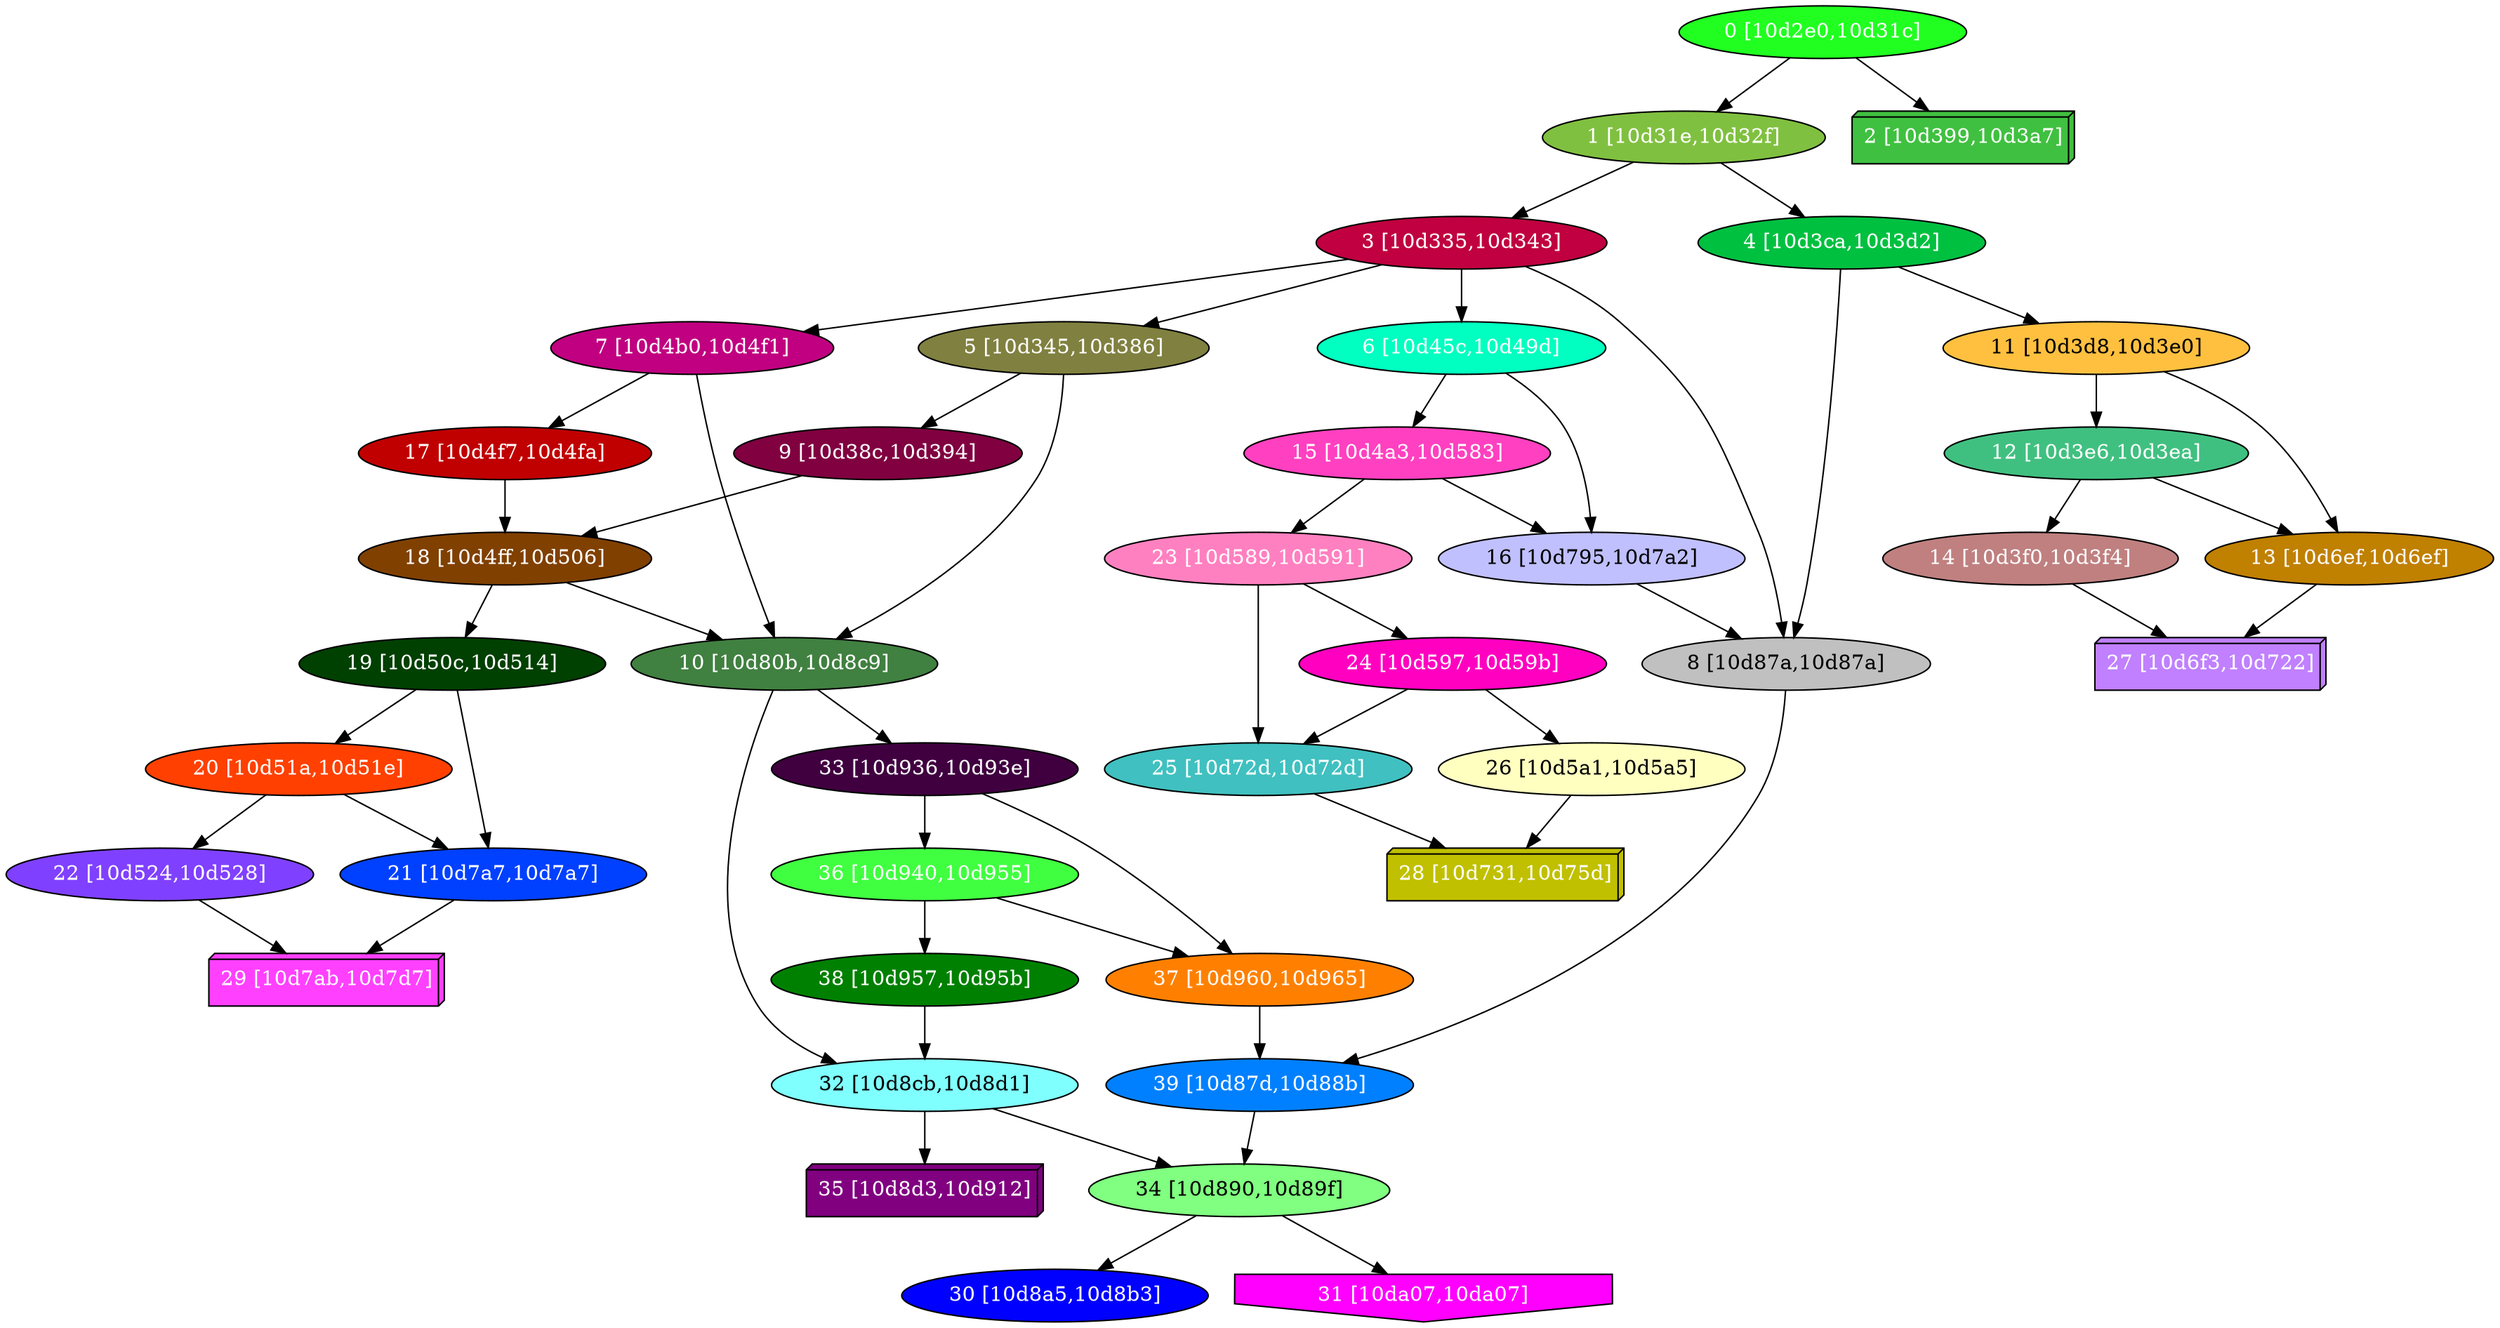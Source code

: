 diGraph libnss3{
	libnss3_0  [style=filled fillcolor="#20FF20" fontcolor="#ffffff" shape=oval label="0 [10d2e0,10d31c]"]
	libnss3_1  [style=filled fillcolor="#80C040" fontcolor="#ffffff" shape=oval label="1 [10d31e,10d32f]"]
	libnss3_2  [style=filled fillcolor="#40C040" fontcolor="#ffffff" shape=box3d label="2 [10d399,10d3a7]"]
	libnss3_3  [style=filled fillcolor="#C00040" fontcolor="#ffffff" shape=oval label="3 [10d335,10d343]"]
	libnss3_4  [style=filled fillcolor="#00C040" fontcolor="#ffffff" shape=oval label="4 [10d3ca,10d3d2]"]
	libnss3_5  [style=filled fillcolor="#808040" fontcolor="#ffffff" shape=oval label="5 [10d345,10d386]"]
	libnss3_6  [style=filled fillcolor="#00FFC0" fontcolor="#ffffff" shape=oval label="6 [10d45c,10d49d]"]
	libnss3_7  [style=filled fillcolor="#C00080" fontcolor="#ffffff" shape=oval label="7 [10d4b0,10d4f1]"]
	libnss3_8  [style=filled fillcolor="#C0C0C0" fontcolor="#000000" shape=oval label="8 [10d87a,10d87a]"]
	libnss3_9  [style=filled fillcolor="#800040" fontcolor="#ffffff" shape=oval label="9 [10d38c,10d394]"]
	libnss3_a  [style=filled fillcolor="#408040" fontcolor="#ffffff" shape=oval label="10 [10d80b,10d8c9]"]
	libnss3_b  [style=filled fillcolor="#FFC040" fontcolor="#000000" shape=oval label="11 [10d3d8,10d3e0]"]
	libnss3_c  [style=filled fillcolor="#40C080" fontcolor="#ffffff" shape=oval label="12 [10d3e6,10d3ea]"]
	libnss3_d  [style=filled fillcolor="#C08000" fontcolor="#ffffff" shape=oval label="13 [10d6ef,10d6ef]"]
	libnss3_e  [style=filled fillcolor="#C08080" fontcolor="#ffffff" shape=oval label="14 [10d3f0,10d3f4]"]
	libnss3_f  [style=filled fillcolor="#FF40C0" fontcolor="#ffffff" shape=oval label="15 [10d4a3,10d583]"]
	libnss3_10  [style=filled fillcolor="#C0C0FF" fontcolor="#000000" shape=oval label="16 [10d795,10d7a2]"]
	libnss3_11  [style=filled fillcolor="#C00000" fontcolor="#ffffff" shape=oval label="17 [10d4f7,10d4fa]"]
	libnss3_12  [style=filled fillcolor="#804000" fontcolor="#ffffff" shape=oval label="18 [10d4ff,10d506]"]
	libnss3_13  [style=filled fillcolor="#004000" fontcolor="#ffffff" shape=oval label="19 [10d50c,10d514]"]
	libnss3_14  [style=filled fillcolor="#FF4000" fontcolor="#ffffff" shape=oval label="20 [10d51a,10d51e]"]
	libnss3_15  [style=filled fillcolor="#0040FF" fontcolor="#ffffff" shape=oval label="21 [10d7a7,10d7a7]"]
	libnss3_16  [style=filled fillcolor="#8040FF" fontcolor="#ffffff" shape=oval label="22 [10d524,10d528]"]
	libnss3_17  [style=filled fillcolor="#FF80C0" fontcolor="#ffffff" shape=oval label="23 [10d589,10d591]"]
	libnss3_18  [style=filled fillcolor="#FF00C0" fontcolor="#ffffff" shape=oval label="24 [10d597,10d59b]"]
	libnss3_19  [style=filled fillcolor="#40C0C0" fontcolor="#ffffff" shape=oval label="25 [10d72d,10d72d]"]
	libnss3_1a  [style=filled fillcolor="#FFFFC0" fontcolor="#000000" shape=oval label="26 [10d5a1,10d5a5]"]
	libnss3_1b  [style=filled fillcolor="#C080FF" fontcolor="#ffffff" shape=box3d label="27 [10d6f3,10d722]"]
	libnss3_1c  [style=filled fillcolor="#C0C000" fontcolor="#ffffff" shape=box3d label="28 [10d731,10d75d]"]
	libnss3_1d  [style=filled fillcolor="#FF40FF" fontcolor="#ffffff" shape=box3d label="29 [10d7ab,10d7d7]"]
	libnss3_1e  [style=filled fillcolor="#0000FF" fontcolor="#ffffff" shape=oval label="30 [10d8a5,10d8b3]"]
	libnss3_1f  [style=filled fillcolor="#FF00FF" fontcolor="#ffffff" shape=invhouse label="31 [10da07,10da07]"]
	libnss3_20  [style=filled fillcolor="#80FFFF" fontcolor="#000000" shape=oval label="32 [10d8cb,10d8d1]"]
	libnss3_21  [style=filled fillcolor="#400040" fontcolor="#ffffff" shape=oval label="33 [10d936,10d93e]"]
	libnss3_22  [style=filled fillcolor="#80FF80" fontcolor="#000000" shape=oval label="34 [10d890,10d89f]"]
	libnss3_23  [style=filled fillcolor="#800080" fontcolor="#ffffff" shape=box3d label="35 [10d8d3,10d912]"]
	libnss3_24  [style=filled fillcolor="#40FF40" fontcolor="#ffffff" shape=oval label="36 [10d940,10d955]"]
	libnss3_25  [style=filled fillcolor="#FF8000" fontcolor="#ffffff" shape=oval label="37 [10d960,10d965]"]
	libnss3_26  [style=filled fillcolor="#008000" fontcolor="#ffffff" shape=oval label="38 [10d957,10d95b]"]
	libnss3_27  [style=filled fillcolor="#0080FF" fontcolor="#ffffff" shape=oval label="39 [10d87d,10d88b]"]

	libnss3_0 -> libnss3_1
	libnss3_0 -> libnss3_2
	libnss3_1 -> libnss3_3
	libnss3_1 -> libnss3_4
	libnss3_3 -> libnss3_5
	libnss3_3 -> libnss3_6
	libnss3_3 -> libnss3_7
	libnss3_3 -> libnss3_8
	libnss3_4 -> libnss3_8
	libnss3_4 -> libnss3_b
	libnss3_5 -> libnss3_9
	libnss3_5 -> libnss3_a
	libnss3_6 -> libnss3_f
	libnss3_6 -> libnss3_10
	libnss3_7 -> libnss3_a
	libnss3_7 -> libnss3_11
	libnss3_8 -> libnss3_27
	libnss3_9 -> libnss3_12
	libnss3_a -> libnss3_20
	libnss3_a -> libnss3_21
	libnss3_b -> libnss3_c
	libnss3_b -> libnss3_d
	libnss3_c -> libnss3_d
	libnss3_c -> libnss3_e
	libnss3_d -> libnss3_1b
	libnss3_e -> libnss3_1b
	libnss3_f -> libnss3_10
	libnss3_f -> libnss3_17
	libnss3_10 -> libnss3_8
	libnss3_11 -> libnss3_12
	libnss3_12 -> libnss3_a
	libnss3_12 -> libnss3_13
	libnss3_13 -> libnss3_14
	libnss3_13 -> libnss3_15
	libnss3_14 -> libnss3_15
	libnss3_14 -> libnss3_16
	libnss3_15 -> libnss3_1d
	libnss3_16 -> libnss3_1d
	libnss3_17 -> libnss3_18
	libnss3_17 -> libnss3_19
	libnss3_18 -> libnss3_19
	libnss3_18 -> libnss3_1a
	libnss3_19 -> libnss3_1c
	libnss3_1a -> libnss3_1c
	libnss3_20 -> libnss3_22
	libnss3_20 -> libnss3_23
	libnss3_21 -> libnss3_24
	libnss3_21 -> libnss3_25
	libnss3_22 -> libnss3_1e
	libnss3_22 -> libnss3_1f
	libnss3_24 -> libnss3_25
	libnss3_24 -> libnss3_26
	libnss3_25 -> libnss3_27
	libnss3_26 -> libnss3_20
	libnss3_27 -> libnss3_22
}